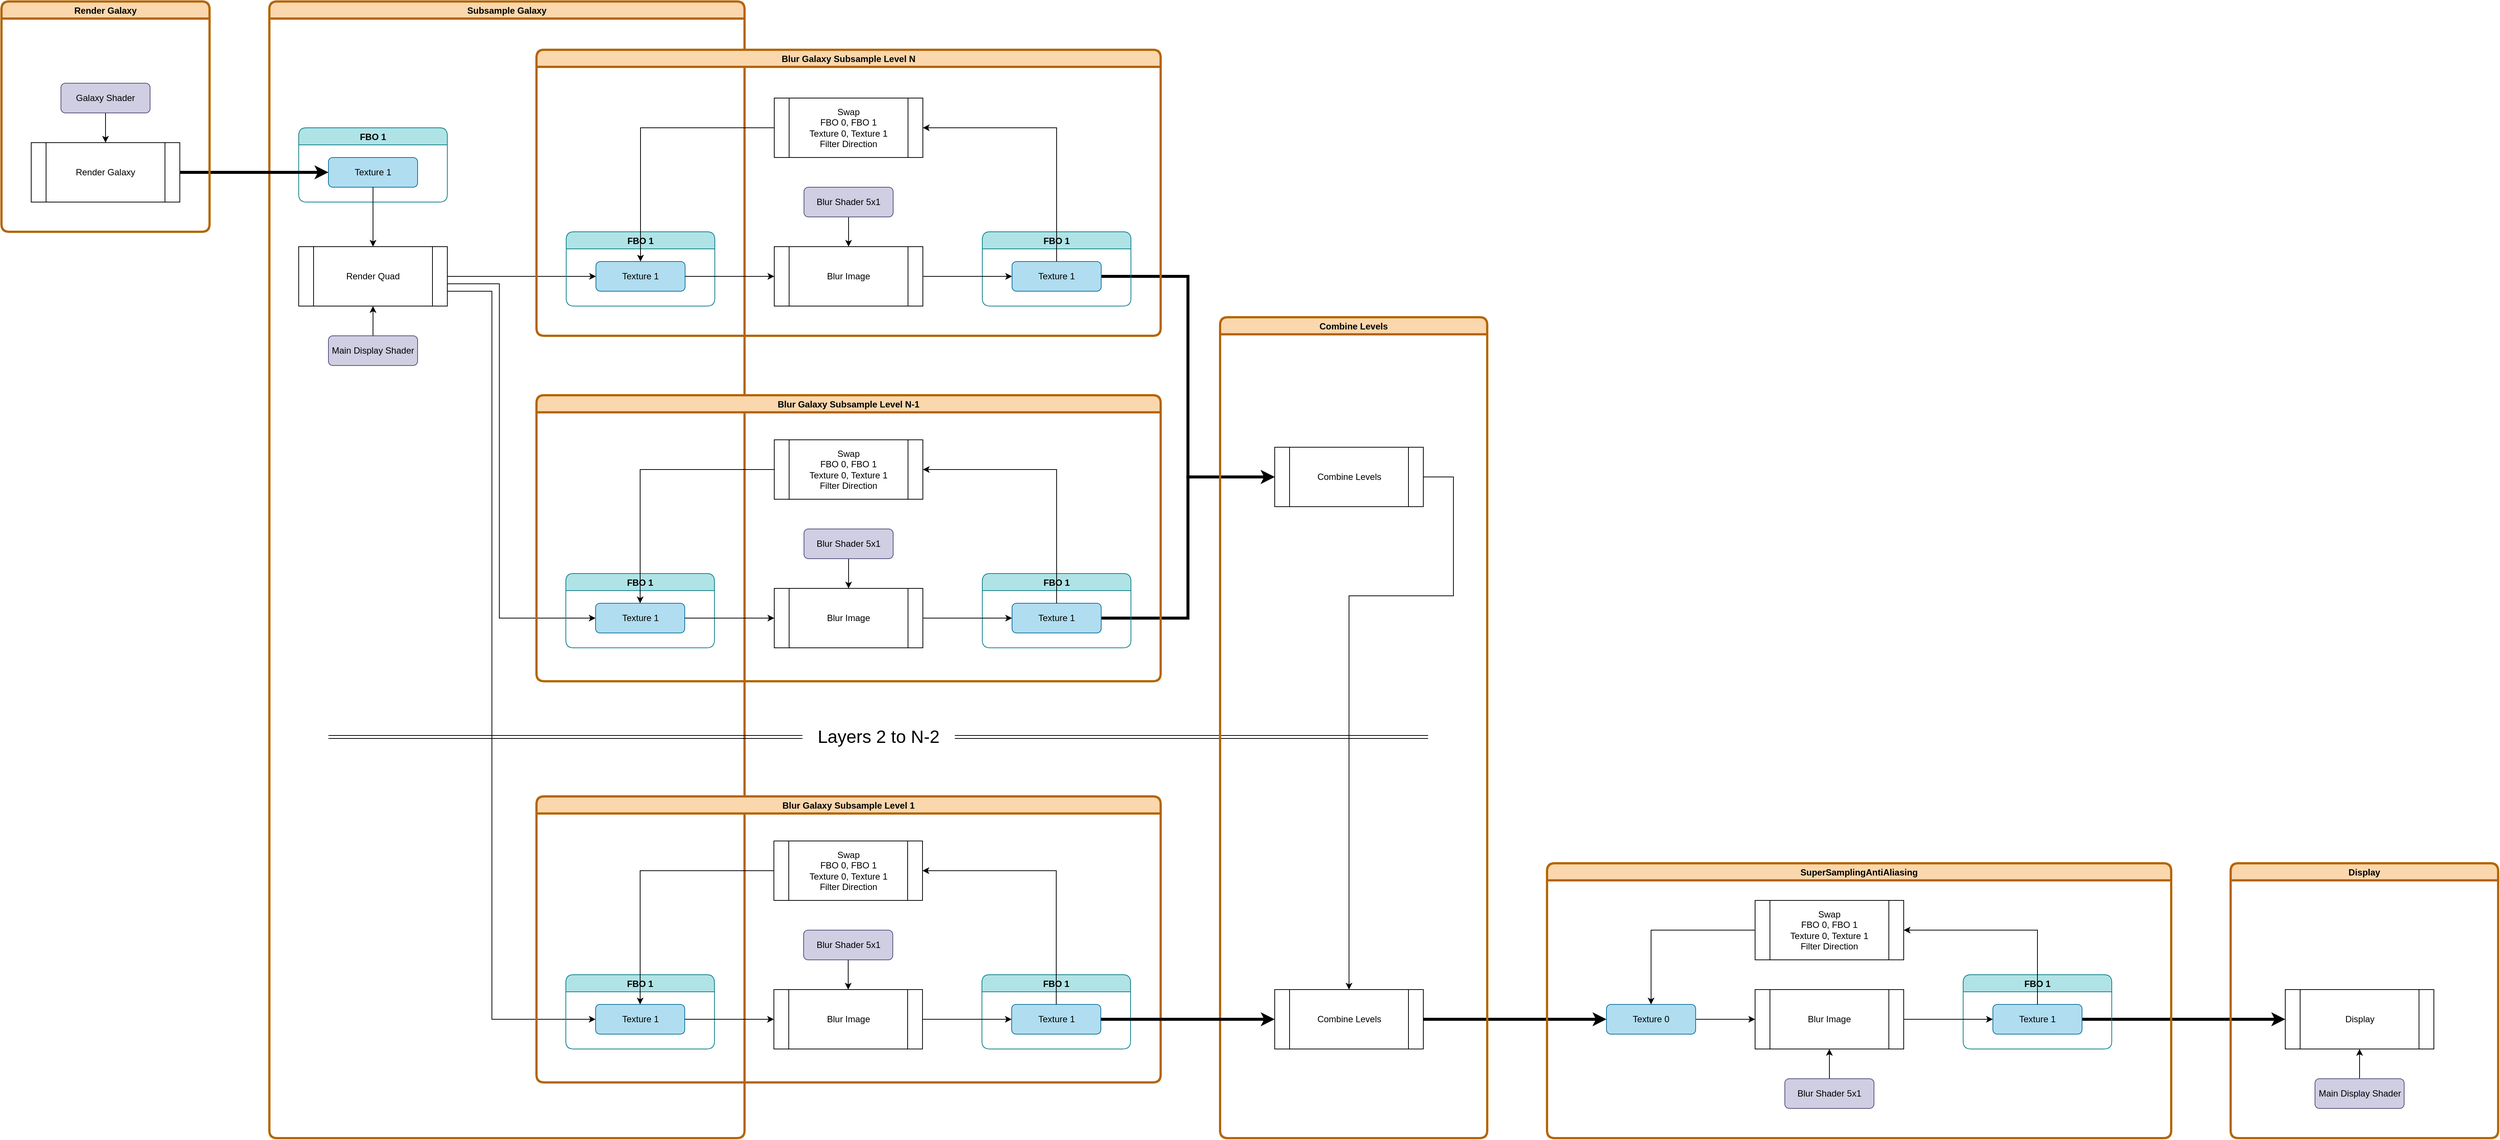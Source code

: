 <mxfile version="15.4.0" type="device"><diagram id="C5RBs43oDa-KdzZeNtuy" name="Page-1"><mxGraphModel dx="6711" dy="3649" grid="1" gridSize="10" guides="1" tooltips="1" connect="1" arrows="1" fold="1" page="1" pageScale="1" pageWidth="827" pageHeight="1169" math="0" shadow="0"><root><mxCell id="WIyWlLk6GJQsqaUBKTNV-0"/><mxCell id="WIyWlLk6GJQsqaUBKTNV-1" parent="WIyWlLk6GJQsqaUBKTNV-0"/><mxCell id="a8YWA-lMx3I1trFOiL9X-109" value="Subsample Galaxy" style="swimlane;rounded=1;shadow=0;fillColor=#fad7ac;strokeColor=#b46504;align=center;strokeWidth=3;" parent="WIyWlLk6GJQsqaUBKTNV-1" vertex="1"><mxGeometry x="320.5" y="-30" width="639.5" height="1530" as="geometry"/></mxCell><mxCell id="Sne0TQ9ptQ9F87MGzMqb-39" value="&lt;font style=&quot;font-size: 24px&quot;&gt;&amp;nbsp; &amp;nbsp;Layers 2 to N-2&amp;nbsp; &amp;nbsp;&lt;/font&gt;" style="shape=link;html=1;rounded=0;edgeStyle=orthogonalEdgeStyle;" edge="1" parent="a8YWA-lMx3I1trFOiL9X-109"><mxGeometry width="100" relative="1" as="geometry"><mxPoint x="79.5" y="990" as="sourcePoint"/><mxPoint x="1559.5" y="990" as="targetPoint"/></mxGeometry></mxCell><mxCell id="a8YWA-lMx3I1trFOiL9X-22" style="edgeStyle=orthogonalEdgeStyle;rounded=0;orthogonalLoop=1;jettySize=auto;html=1;exitX=1;exitY=0.5;exitDx=0;exitDy=0;strokeWidth=4;" parent="WIyWlLk6GJQsqaUBKTNV-1" source="a8YWA-lMx3I1trFOiL9X-7" target="a8YWA-lMx3I1trFOiL9X-21" edge="1"><mxGeometry relative="1" as="geometry"/></mxCell><mxCell id="a8YWA-lMx3I1trFOiL9X-28" value="FBO 1" style="swimlane;fillColor=#b0e3e6;strokeColor=#0e8088;shadow=0;rounded=1;" parent="WIyWlLk6GJQsqaUBKTNV-1" vertex="1"><mxGeometry x="360" y="140" width="200" height="100" as="geometry"><mxRectangle x="250" y="610" width="80" height="23" as="alternateBounds"/></mxGeometry></mxCell><mxCell id="a8YWA-lMx3I1trFOiL9X-29" value="Texture 1" style="rounded=1;whiteSpace=wrap;html=1;fillColor=#b1ddf0;strokeColor=#10739e;shadow=0;" parent="a8YWA-lMx3I1trFOiL9X-28" vertex="1"><mxGeometry x="40" y="40" width="120" height="40" as="geometry"/></mxCell><mxCell id="a8YWA-lMx3I1trFOiL9X-42" style="edgeStyle=orthogonalEdgeStyle;rounded=0;orthogonalLoop=1;jettySize=auto;html=1;exitX=1;exitY=0.5;exitDx=0;exitDy=0;" parent="WIyWlLk6GJQsqaUBKTNV-1" source="a8YWA-lMx3I1trFOiL9X-30" target="a8YWA-lMx3I1trFOiL9X-41" edge="1"><mxGeometry relative="1" as="geometry"/></mxCell><mxCell id="a8YWA-lMx3I1trFOiL9X-66" style="edgeStyle=orthogonalEdgeStyle;rounded=0;orthogonalLoop=1;jettySize=auto;html=1;exitX=1;exitY=0.5;exitDx=0;exitDy=0;entryX=0;entryY=0.5;entryDx=0;entryDy=0;" parent="WIyWlLk6GJQsqaUBKTNV-1" source="a8YWA-lMx3I1trFOiL9X-30" target="a8YWA-lMx3I1trFOiL9X-55" edge="1"><mxGeometry relative="1" as="geometry"><Array as="points"><mxPoint x="560" y="350"/><mxPoint x="630" y="350"/><mxPoint x="630" y="800"/></Array></mxGeometry></mxCell><mxCell id="a8YWA-lMx3I1trFOiL9X-84" style="edgeStyle=orthogonalEdgeStyle;rounded=0;orthogonalLoop=1;jettySize=auto;html=1;exitX=1;exitY=0.5;exitDx=0;exitDy=0;entryX=0;entryY=0.5;entryDx=0;entryDy=0;" parent="WIyWlLk6GJQsqaUBKTNV-1" source="a8YWA-lMx3I1trFOiL9X-30" target="a8YWA-lMx3I1trFOiL9X-72" edge="1"><mxGeometry relative="1" as="geometry"><Array as="points"><mxPoint x="560" y="360"/><mxPoint x="620" y="360"/><mxPoint x="620" y="1340"/></Array></mxGeometry></mxCell><mxCell id="a8YWA-lMx3I1trFOiL9X-30" value="Render Quad" style="shape=process;whiteSpace=wrap;html=1;backgroundOutline=1;" parent="WIyWlLk6GJQsqaUBKTNV-1" vertex="1"><mxGeometry x="360" y="300" width="200" height="80" as="geometry"/></mxCell><mxCell id="a8YWA-lMx3I1trFOiL9X-105" style="edgeStyle=orthogonalEdgeStyle;rounded=0;orthogonalLoop=1;jettySize=auto;html=1;exitX=0.5;exitY=0;exitDx=0;exitDy=0;entryX=0.5;entryY=1;entryDx=0;entryDy=0;" parent="WIyWlLk6GJQsqaUBKTNV-1" source="a8YWA-lMx3I1trFOiL9X-31" target="a8YWA-lMx3I1trFOiL9X-30" edge="1"><mxGeometry relative="1" as="geometry"/></mxCell><mxCell id="a8YWA-lMx3I1trFOiL9X-31" value="Main Display Shader" style="rounded=1;whiteSpace=wrap;html=1;fillColor=#d0cee2;strokeColor=#56517e;" parent="WIyWlLk6GJQsqaUBKTNV-1" vertex="1"><mxGeometry x="400" y="420" width="120" height="40" as="geometry"/></mxCell><mxCell id="a8YWA-lMx3I1trFOiL9X-33" style="edgeStyle=orthogonalEdgeStyle;rounded=0;orthogonalLoop=1;jettySize=auto;html=1;exitX=0.5;exitY=1;exitDx=0;exitDy=0;" parent="WIyWlLk6GJQsqaUBKTNV-1" source="a8YWA-lMx3I1trFOiL9X-29" target="a8YWA-lMx3I1trFOiL9X-30" edge="1"><mxGeometry relative="1" as="geometry"/></mxCell><mxCell id="a8YWA-lMx3I1trFOiL9X-39" style="edgeStyle=orthogonalEdgeStyle;rounded=0;orthogonalLoop=1;jettySize=auto;html=1;exitX=1;exitY=0.5;exitDx=0;exitDy=0;entryX=0;entryY=0.5;entryDx=0;entryDy=0;strokeWidth=4;" parent="WIyWlLk6GJQsqaUBKTNV-1" source="a8YWA-lMx3I1trFOiL9X-36" target="a8YWA-lMx3I1trFOiL9X-29" edge="1"><mxGeometry relative="1" as="geometry"/></mxCell><mxCell id="a8YWA-lMx3I1trFOiL9X-68" style="edgeStyle=orthogonalEdgeStyle;rounded=0;orthogonalLoop=1;jettySize=auto;html=1;exitX=1;exitY=0.5;exitDx=0;exitDy=0;entryX=0;entryY=0.5;entryDx=0;entryDy=0;strokeWidth=4;" parent="WIyWlLk6GJQsqaUBKTNV-1" source="a8YWA-lMx3I1trFOiL9X-62" target="a8YWA-lMx3I1trFOiL9X-67" edge="1"><mxGeometry relative="1" as="geometry"/></mxCell><mxCell id="a8YWA-lMx3I1trFOiL9X-70" style="edgeStyle=orthogonalEdgeStyle;rounded=0;orthogonalLoop=1;jettySize=auto;html=1;exitX=1;exitY=0.5;exitDx=0;exitDy=0;entryX=0;entryY=0.5;entryDx=0;entryDy=0;strokeWidth=4;" parent="WIyWlLk6GJQsqaUBKTNV-1" source="a8YWA-lMx3I1trFOiL9X-48" target="a8YWA-lMx3I1trFOiL9X-67" edge="1"><mxGeometry relative="1" as="geometry"/></mxCell><mxCell id="a8YWA-lMx3I1trFOiL9X-89" style="edgeStyle=orthogonalEdgeStyle;rounded=0;orthogonalLoop=1;jettySize=auto;html=1;exitX=1;exitY=0.5;exitDx=0;exitDy=0;entryX=0;entryY=0.5;entryDx=0;entryDy=0;strokeWidth=4;" parent="WIyWlLk6GJQsqaUBKTNV-1" source="a8YWA-lMx3I1trFOiL9X-85" target="a8YWA-lMx3I1trFOiL9X-15" edge="1"><mxGeometry relative="1" as="geometry"><Array as="points"><mxPoint x="2060" y="1340"/><mxPoint x="2060" y="1340"/></Array></mxGeometry></mxCell><mxCell id="a8YWA-lMx3I1trFOiL9X-103" value="SuperSamplingAntiAliasing" style="swimlane;rounded=1;shadow=0;fillColor=#fad7ac;strokeColor=#b46504;align=center;strokeWidth=3;" parent="WIyWlLk6GJQsqaUBKTNV-1" vertex="1"><mxGeometry x="2040" y="1130" width="840" height="370" as="geometry"/></mxCell><mxCell id="a8YWA-lMx3I1trFOiL9X-6" value="FBO 1" style="swimlane;fillColor=#b0e3e6;strokeColor=#0e8088;shadow=0;rounded=1;" parent="a8YWA-lMx3I1trFOiL9X-103" vertex="1"><mxGeometry x="560" y="150" width="200" height="100" as="geometry"><mxRectangle x="250" y="610" width="80" height="23" as="alternateBounds"/></mxGeometry></mxCell><mxCell id="a8YWA-lMx3I1trFOiL9X-7" value="Texture 1" style="rounded=1;whiteSpace=wrap;html=1;fillColor=#b1ddf0;strokeColor=#10739e;" parent="a8YWA-lMx3I1trFOiL9X-6" vertex="1"><mxGeometry x="40" y="40" width="120" height="40" as="geometry"/></mxCell><mxCell id="a8YWA-lMx3I1trFOiL9X-17" style="edgeStyle=orthogonalEdgeStyle;rounded=0;orthogonalLoop=1;jettySize=auto;html=1;exitX=1;exitY=0.5;exitDx=0;exitDy=0;entryX=0;entryY=0.5;entryDx=0;entryDy=0;" parent="a8YWA-lMx3I1trFOiL9X-103" source="a8YWA-lMx3I1trFOiL9X-14" target="a8YWA-lMx3I1trFOiL9X-7" edge="1"><mxGeometry relative="1" as="geometry"/></mxCell><mxCell id="a8YWA-lMx3I1trFOiL9X-14" value="Blur Image" style="shape=process;whiteSpace=wrap;html=1;backgroundOutline=1;" parent="a8YWA-lMx3I1trFOiL9X-103" vertex="1"><mxGeometry x="280" y="170" width="200" height="80" as="geometry"/></mxCell><mxCell id="a8YWA-lMx3I1trFOiL9X-16" style="edgeStyle=orthogonalEdgeStyle;rounded=0;orthogonalLoop=1;jettySize=auto;html=1;exitX=1;exitY=0.5;exitDx=0;exitDy=0;entryX=0;entryY=0.5;entryDx=0;entryDy=0;" parent="a8YWA-lMx3I1trFOiL9X-103" source="a8YWA-lMx3I1trFOiL9X-15" target="a8YWA-lMx3I1trFOiL9X-14" edge="1"><mxGeometry relative="1" as="geometry"/></mxCell><mxCell id="a8YWA-lMx3I1trFOiL9X-15" value="Texture 0" style="rounded=1;whiteSpace=wrap;html=1;fillColor=#b1ddf0;strokeColor=#10739e;" parent="a8YWA-lMx3I1trFOiL9X-103" vertex="1"><mxGeometry x="80" y="190" width="120" height="40" as="geometry"/></mxCell><mxCell id="a8YWA-lMx3I1trFOiL9X-20" style="edgeStyle=orthogonalEdgeStyle;rounded=0;orthogonalLoop=1;jettySize=auto;html=1;exitX=0;exitY=0.5;exitDx=0;exitDy=0;entryX=0.5;entryY=0;entryDx=0;entryDy=0;" parent="a8YWA-lMx3I1trFOiL9X-103" source="a8YWA-lMx3I1trFOiL9X-18" target="a8YWA-lMx3I1trFOiL9X-15" edge="1"><mxGeometry relative="1" as="geometry"/></mxCell><mxCell id="a8YWA-lMx3I1trFOiL9X-18" value="Swap&lt;br&gt;FBO 0, FBO 1&lt;br&gt;Texture 0, Texture 1&lt;br&gt;Filter Direction" style="shape=process;whiteSpace=wrap;html=1;backgroundOutline=1;" parent="a8YWA-lMx3I1trFOiL9X-103" vertex="1"><mxGeometry x="280" y="50" width="200" height="80" as="geometry"/></mxCell><mxCell id="a8YWA-lMx3I1trFOiL9X-19" style="edgeStyle=orthogonalEdgeStyle;rounded=0;orthogonalLoop=1;jettySize=auto;html=1;exitX=0.5;exitY=0;exitDx=0;exitDy=0;entryX=1;entryY=0.5;entryDx=0;entryDy=0;" parent="a8YWA-lMx3I1trFOiL9X-103" source="a8YWA-lMx3I1trFOiL9X-7" target="a8YWA-lMx3I1trFOiL9X-18" edge="1"><mxGeometry relative="1" as="geometry"/></mxCell><mxCell id="a8YWA-lMx3I1trFOiL9X-25" style="edgeStyle=orthogonalEdgeStyle;rounded=0;orthogonalLoop=1;jettySize=auto;html=1;exitX=0.5;exitY=0;exitDx=0;exitDy=0;entryX=0.5;entryY=1;entryDx=0;entryDy=0;" parent="a8YWA-lMx3I1trFOiL9X-103" source="a8YWA-lMx3I1trFOiL9X-24" target="a8YWA-lMx3I1trFOiL9X-14" edge="1"><mxGeometry relative="1" as="geometry"/></mxCell><mxCell id="a8YWA-lMx3I1trFOiL9X-24" value="Blur Shader 5x1" style="rounded=1;whiteSpace=wrap;html=1;fillColor=#d0cee2;strokeColor=#56517e;" parent="a8YWA-lMx3I1trFOiL9X-103" vertex="1"><mxGeometry x="320" y="290" width="120" height="40" as="geometry"/></mxCell><mxCell id="a8YWA-lMx3I1trFOiL9X-104" value="Display" style="swimlane;rounded=1;shadow=0;fillColor=#fad7ac;strokeColor=#b46504;align=center;strokeWidth=3;" parent="WIyWlLk6GJQsqaUBKTNV-1" vertex="1"><mxGeometry x="2960" y="1130" width="360" height="370" as="geometry"/></mxCell><mxCell id="a8YWA-lMx3I1trFOiL9X-21" value="Display" style="shape=process;whiteSpace=wrap;html=1;backgroundOutline=1;" parent="a8YWA-lMx3I1trFOiL9X-104" vertex="1"><mxGeometry x="73.5" y="170" width="200" height="80" as="geometry"/></mxCell><mxCell id="a8YWA-lMx3I1trFOiL9X-27" style="edgeStyle=orthogonalEdgeStyle;rounded=0;orthogonalLoop=1;jettySize=auto;html=1;exitX=0.5;exitY=0;exitDx=0;exitDy=0;entryX=0.5;entryY=1;entryDx=0;entryDy=0;" parent="a8YWA-lMx3I1trFOiL9X-104" source="a8YWA-lMx3I1trFOiL9X-26" target="a8YWA-lMx3I1trFOiL9X-21" edge="1"><mxGeometry relative="1" as="geometry"/></mxCell><mxCell id="a8YWA-lMx3I1trFOiL9X-26" value="Main Display Shader" style="rounded=1;whiteSpace=wrap;html=1;fillColor=#d0cee2;strokeColor=#56517e;" parent="a8YWA-lMx3I1trFOiL9X-104" vertex="1"><mxGeometry x="113.5" y="290" width="120" height="40" as="geometry"/></mxCell><mxCell id="a8YWA-lMx3I1trFOiL9X-106" value="Blur Galaxy Subsample Level N" style="swimlane;rounded=1;shadow=0;fillColor=#fad7ac;strokeColor=#b46504;align=center;strokeWidth=3;" parent="WIyWlLk6GJQsqaUBKTNV-1" vertex="1"><mxGeometry x="680" y="35" width="840" height="385" as="geometry"/></mxCell><mxCell id="a8YWA-lMx3I1trFOiL9X-40" value="FBO 1" style="swimlane;fillColor=#b0e3e6;strokeColor=#0e8088;shadow=0;rounded=1;" parent="a8YWA-lMx3I1trFOiL9X-106" vertex="1"><mxGeometry x="40" y="245" width="200" height="100" as="geometry"><mxRectangle x="250" y="610" width="80" height="23" as="alternateBounds"/></mxGeometry></mxCell><mxCell id="a8YWA-lMx3I1trFOiL9X-41" value="Texture 1" style="rounded=1;whiteSpace=wrap;html=1;fillColor=#b1ddf0;strokeColor=#10739e;shadow=0;" parent="a8YWA-lMx3I1trFOiL9X-40" vertex="1"><mxGeometry x="40" y="40" width="120" height="40" as="geometry"/></mxCell><mxCell id="a8YWA-lMx3I1trFOiL9X-43" value="Blur Image" style="shape=process;whiteSpace=wrap;html=1;backgroundOutline=1;" parent="a8YWA-lMx3I1trFOiL9X-106" vertex="1"><mxGeometry x="320" y="265" width="200" height="80" as="geometry"/></mxCell><mxCell id="a8YWA-lMx3I1trFOiL9X-44" style="edgeStyle=orthogonalEdgeStyle;rounded=0;orthogonalLoop=1;jettySize=auto;html=1;exitX=1;exitY=0.5;exitDx=0;exitDy=0;" parent="a8YWA-lMx3I1trFOiL9X-106" source="a8YWA-lMx3I1trFOiL9X-41" target="a8YWA-lMx3I1trFOiL9X-43" edge="1"><mxGeometry relative="1" as="geometry"/></mxCell><mxCell id="a8YWA-lMx3I1trFOiL9X-46" style="edgeStyle=orthogonalEdgeStyle;rounded=0;orthogonalLoop=1;jettySize=auto;html=1;exitX=0.5;exitY=1;exitDx=0;exitDy=0;entryX=0.5;entryY=0;entryDx=0;entryDy=0;" parent="a8YWA-lMx3I1trFOiL9X-106" source="a8YWA-lMx3I1trFOiL9X-45" target="a8YWA-lMx3I1trFOiL9X-43" edge="1"><mxGeometry relative="1" as="geometry"/></mxCell><mxCell id="a8YWA-lMx3I1trFOiL9X-45" value="Blur Shader 5x1" style="rounded=1;whiteSpace=wrap;html=1;fillColor=#d0cee2;strokeColor=#56517e;" parent="a8YWA-lMx3I1trFOiL9X-106" vertex="1"><mxGeometry x="360" y="185" width="120" height="40" as="geometry"/></mxCell><mxCell id="a8YWA-lMx3I1trFOiL9X-47" value="FBO 1" style="swimlane;fillColor=#b0e3e6;strokeColor=#0e8088;shadow=0;rounded=1;" parent="a8YWA-lMx3I1trFOiL9X-106" vertex="1"><mxGeometry x="600" y="245" width="200" height="100" as="geometry"><mxRectangle x="250" y="610" width="80" height="23" as="alternateBounds"/></mxGeometry></mxCell><mxCell id="a8YWA-lMx3I1trFOiL9X-48" value="Texture 1" style="rounded=1;whiteSpace=wrap;html=1;fillColor=#b1ddf0;strokeColor=#10739e;shadow=0;" parent="a8YWA-lMx3I1trFOiL9X-47" vertex="1"><mxGeometry x="40" y="40" width="120" height="40" as="geometry"/></mxCell><mxCell id="a8YWA-lMx3I1trFOiL9X-49" style="edgeStyle=orthogonalEdgeStyle;rounded=0;orthogonalLoop=1;jettySize=auto;html=1;exitX=1;exitY=0.5;exitDx=0;exitDy=0;entryX=0;entryY=0.5;entryDx=0;entryDy=0;" parent="a8YWA-lMx3I1trFOiL9X-106" source="a8YWA-lMx3I1trFOiL9X-43" target="a8YWA-lMx3I1trFOiL9X-48" edge="1"><mxGeometry relative="1" as="geometry"/></mxCell><mxCell id="a8YWA-lMx3I1trFOiL9X-52" style="edgeStyle=orthogonalEdgeStyle;rounded=0;orthogonalLoop=1;jettySize=auto;html=1;exitX=0;exitY=0.5;exitDx=0;exitDy=0;entryX=0.5;entryY=0;entryDx=0;entryDy=0;" parent="a8YWA-lMx3I1trFOiL9X-106" source="a8YWA-lMx3I1trFOiL9X-50" target="a8YWA-lMx3I1trFOiL9X-41" edge="1"><mxGeometry relative="1" as="geometry"/></mxCell><mxCell id="a8YWA-lMx3I1trFOiL9X-50" value="Swap&lt;br&gt;FBO 0, FBO 1&lt;br&gt;Texture 0, Texture 1&lt;br&gt;Filter Direction" style="shape=process;whiteSpace=wrap;html=1;backgroundOutline=1;" parent="a8YWA-lMx3I1trFOiL9X-106" vertex="1"><mxGeometry x="320" y="65" width="200" height="80" as="geometry"/></mxCell><mxCell id="a8YWA-lMx3I1trFOiL9X-51" style="edgeStyle=orthogonalEdgeStyle;rounded=0;orthogonalLoop=1;jettySize=auto;html=1;exitX=0.5;exitY=0;exitDx=0;exitDy=0;entryX=1;entryY=0.5;entryDx=0;entryDy=0;" parent="a8YWA-lMx3I1trFOiL9X-106" source="a8YWA-lMx3I1trFOiL9X-48" target="a8YWA-lMx3I1trFOiL9X-50" edge="1"><mxGeometry relative="1" as="geometry"/></mxCell><mxCell id="a8YWA-lMx3I1trFOiL9X-108" value="Combine Levels" style="swimlane;rounded=1;shadow=0;fillColor=#fad7ac;strokeColor=#b46504;align=center;strokeWidth=3;" parent="WIyWlLk6GJQsqaUBKTNV-1" vertex="1"><mxGeometry x="1600" y="395" width="359.5" height="1105" as="geometry"/></mxCell><mxCell id="a8YWA-lMx3I1trFOiL9X-67" value="Combine Levels" style="shape=process;whiteSpace=wrap;html=1;backgroundOutline=1;" parent="a8YWA-lMx3I1trFOiL9X-108" vertex="1"><mxGeometry x="73.5" y="175" width="200" height="80" as="geometry"/></mxCell><mxCell id="a8YWA-lMx3I1trFOiL9X-113" value="Render Galaxy" style="swimlane;rounded=1;shadow=0;fillColor=#fad7ac;strokeColor=#b46504;align=center;strokeWidth=3;" parent="WIyWlLk6GJQsqaUBKTNV-1" vertex="1"><mxGeometry x="-40" y="-30" width="280" height="310" as="geometry"/></mxCell><mxCell id="a8YWA-lMx3I1trFOiL9X-36" value="Render Galaxy" style="shape=process;whiteSpace=wrap;html=1;backgroundOutline=1;" parent="a8YWA-lMx3I1trFOiL9X-113" vertex="1"><mxGeometry x="40" y="190" width="200" height="80" as="geometry"/></mxCell><mxCell id="a8YWA-lMx3I1trFOiL9X-38" style="edgeStyle=orthogonalEdgeStyle;rounded=0;orthogonalLoop=1;jettySize=auto;html=1;exitX=0.5;exitY=1;exitDx=0;exitDy=0;entryX=0.5;entryY=0;entryDx=0;entryDy=0;" parent="a8YWA-lMx3I1trFOiL9X-113" source="a8YWA-lMx3I1trFOiL9X-37" target="a8YWA-lMx3I1trFOiL9X-36" edge="1"><mxGeometry relative="1" as="geometry"/></mxCell><mxCell id="a8YWA-lMx3I1trFOiL9X-37" value="Galaxy Shader" style="rounded=1;whiteSpace=wrap;html=1;fillColor=#d0cee2;strokeColor=#56517e;" parent="a8YWA-lMx3I1trFOiL9X-113" vertex="1"><mxGeometry x="80" y="110" width="120" height="40" as="geometry"/></mxCell><mxCell id="Sne0TQ9ptQ9F87MGzMqb-13" value="Blur Galaxy Subsample Level N-1" style="swimlane;rounded=1;shadow=0;fillColor=#fad7ac;strokeColor=#b46504;align=center;strokeWidth=3;" vertex="1" parent="WIyWlLk6GJQsqaUBKTNV-1"><mxGeometry x="680" y="500" width="840" height="385" as="geometry"/></mxCell><mxCell id="a8YWA-lMx3I1trFOiL9X-54" value="FBO 1" style="swimlane;fillColor=#b0e3e6;strokeColor=#0e8088;shadow=0;rounded=1;" parent="Sne0TQ9ptQ9F87MGzMqb-13" vertex="1"><mxGeometry x="39.5" y="240" width="200" height="100" as="geometry"><mxRectangle x="250" y="610" width="80" height="23" as="alternateBounds"/></mxGeometry></mxCell><mxCell id="a8YWA-lMx3I1trFOiL9X-55" value="Texture 1" style="rounded=1;whiteSpace=wrap;html=1;fillColor=#b1ddf0;strokeColor=#10739e;shadow=0;" parent="a8YWA-lMx3I1trFOiL9X-54" vertex="1"><mxGeometry x="40" y="40" width="120" height="40" as="geometry"/></mxCell><mxCell id="a8YWA-lMx3I1trFOiL9X-57" value="Blur Image" style="shape=process;whiteSpace=wrap;html=1;backgroundOutline=1;" parent="Sne0TQ9ptQ9F87MGzMqb-13" vertex="1"><mxGeometry x="320" y="260" width="200" height="80" as="geometry"/></mxCell><mxCell id="a8YWA-lMx3I1trFOiL9X-58" style="edgeStyle=orthogonalEdgeStyle;rounded=0;orthogonalLoop=1;jettySize=auto;html=1;exitX=1;exitY=0.5;exitDx=0;exitDy=0;" parent="Sne0TQ9ptQ9F87MGzMqb-13" source="a8YWA-lMx3I1trFOiL9X-55" target="a8YWA-lMx3I1trFOiL9X-57" edge="1"><mxGeometry relative="1" as="geometry"/></mxCell><mxCell id="a8YWA-lMx3I1trFOiL9X-59" style="edgeStyle=orthogonalEdgeStyle;rounded=0;orthogonalLoop=1;jettySize=auto;html=1;exitX=0.5;exitY=1;exitDx=0;exitDy=0;entryX=0.5;entryY=0;entryDx=0;entryDy=0;" parent="Sne0TQ9ptQ9F87MGzMqb-13" source="a8YWA-lMx3I1trFOiL9X-60" target="a8YWA-lMx3I1trFOiL9X-57" edge="1"><mxGeometry relative="1" as="geometry"/></mxCell><mxCell id="a8YWA-lMx3I1trFOiL9X-60" value="Blur Shader 5x1" style="rounded=1;whiteSpace=wrap;html=1;fillColor=#d0cee2;strokeColor=#56517e;" parent="Sne0TQ9ptQ9F87MGzMqb-13" vertex="1"><mxGeometry x="360" y="180" width="120" height="40" as="geometry"/></mxCell><mxCell id="a8YWA-lMx3I1trFOiL9X-61" value="FBO 1" style="swimlane;fillColor=#b0e3e6;strokeColor=#0e8088;shadow=0;rounded=1;" parent="Sne0TQ9ptQ9F87MGzMqb-13" vertex="1"><mxGeometry x="600" y="240" width="200" height="100" as="geometry"><mxRectangle x="250" y="610" width="80" height="23" as="alternateBounds"/></mxGeometry></mxCell><mxCell id="a8YWA-lMx3I1trFOiL9X-62" value="Texture 1" style="rounded=1;whiteSpace=wrap;html=1;fillColor=#b1ddf0;strokeColor=#10739e;shadow=0;" parent="a8YWA-lMx3I1trFOiL9X-61" vertex="1"><mxGeometry x="40" y="40" width="120" height="40" as="geometry"/></mxCell><mxCell id="a8YWA-lMx3I1trFOiL9X-56" style="edgeStyle=orthogonalEdgeStyle;rounded=0;orthogonalLoop=1;jettySize=auto;html=1;exitX=1;exitY=0.5;exitDx=0;exitDy=0;entryX=0;entryY=0.5;entryDx=0;entryDy=0;" parent="Sne0TQ9ptQ9F87MGzMqb-13" source="a8YWA-lMx3I1trFOiL9X-57" target="a8YWA-lMx3I1trFOiL9X-62" edge="1"><mxGeometry relative="1" as="geometry"/></mxCell><mxCell id="a8YWA-lMx3I1trFOiL9X-63" style="edgeStyle=orthogonalEdgeStyle;rounded=0;orthogonalLoop=1;jettySize=auto;html=1;exitX=0;exitY=0.5;exitDx=0;exitDy=0;entryX=0.5;entryY=0;entryDx=0;entryDy=0;" parent="Sne0TQ9ptQ9F87MGzMqb-13" source="a8YWA-lMx3I1trFOiL9X-64" target="a8YWA-lMx3I1trFOiL9X-55" edge="1"><mxGeometry relative="1" as="geometry"/></mxCell><mxCell id="a8YWA-lMx3I1trFOiL9X-64" value="Swap&lt;br&gt;FBO 0, FBO 1&lt;br&gt;Texture 0, Texture 1&lt;br&gt;Filter Direction" style="shape=process;whiteSpace=wrap;html=1;backgroundOutline=1;" parent="Sne0TQ9ptQ9F87MGzMqb-13" vertex="1"><mxGeometry x="320" y="60" width="200" height="80" as="geometry"/></mxCell><mxCell id="a8YWA-lMx3I1trFOiL9X-65" style="edgeStyle=orthogonalEdgeStyle;rounded=0;orthogonalLoop=1;jettySize=auto;html=1;exitX=0.5;exitY=0;exitDx=0;exitDy=0;entryX=1;entryY=0.5;entryDx=0;entryDy=0;" parent="Sne0TQ9ptQ9F87MGzMqb-13" source="a8YWA-lMx3I1trFOiL9X-62" target="a8YWA-lMx3I1trFOiL9X-64" edge="1"><mxGeometry relative="1" as="geometry"/></mxCell><mxCell id="Sne0TQ9ptQ9F87MGzMqb-26" value="Blur Galaxy Subsample Level 1" style="swimlane;rounded=1;shadow=0;fillColor=#fad7ac;strokeColor=#b46504;align=center;strokeWidth=3;" vertex="1" parent="WIyWlLk6GJQsqaUBKTNV-1"><mxGeometry x="680" y="1040" width="840" height="385" as="geometry"/></mxCell><mxCell id="a8YWA-lMx3I1trFOiL9X-71" value="FBO 1" style="swimlane;fillColor=#b0e3e6;strokeColor=#0e8088;shadow=0;rounded=1;" parent="Sne0TQ9ptQ9F87MGzMqb-26" vertex="1"><mxGeometry x="39.5" y="240" width="200" height="100" as="geometry"><mxRectangle x="250" y="610" width="80" height="23" as="alternateBounds"/></mxGeometry></mxCell><mxCell id="a8YWA-lMx3I1trFOiL9X-72" value="Texture 1" style="rounded=1;whiteSpace=wrap;html=1;fillColor=#b1ddf0;strokeColor=#10739e;shadow=0;" parent="a8YWA-lMx3I1trFOiL9X-71" vertex="1"><mxGeometry x="40" y="40" width="120" height="40" as="geometry"/></mxCell><mxCell id="a8YWA-lMx3I1trFOiL9X-74" value="Blur Image" style="shape=process;whiteSpace=wrap;html=1;backgroundOutline=1;" parent="Sne0TQ9ptQ9F87MGzMqb-26" vertex="1"><mxGeometry x="319.5" y="260" width="200" height="80" as="geometry"/></mxCell><mxCell id="a8YWA-lMx3I1trFOiL9X-75" style="edgeStyle=orthogonalEdgeStyle;rounded=0;orthogonalLoop=1;jettySize=auto;html=1;exitX=1;exitY=0.5;exitDx=0;exitDy=0;" parent="Sne0TQ9ptQ9F87MGzMqb-26" source="a8YWA-lMx3I1trFOiL9X-72" target="a8YWA-lMx3I1trFOiL9X-74" edge="1"><mxGeometry relative="1" as="geometry"/></mxCell><mxCell id="a8YWA-lMx3I1trFOiL9X-76" style="edgeStyle=orthogonalEdgeStyle;rounded=0;orthogonalLoop=1;jettySize=auto;html=1;exitX=0.5;exitY=1;exitDx=0;exitDy=0;entryX=0.5;entryY=0;entryDx=0;entryDy=0;" parent="Sne0TQ9ptQ9F87MGzMqb-26" source="a8YWA-lMx3I1trFOiL9X-77" target="a8YWA-lMx3I1trFOiL9X-74" edge="1"><mxGeometry relative="1" as="geometry"/></mxCell><mxCell id="a8YWA-lMx3I1trFOiL9X-77" value="Blur Shader 5x1" style="rounded=1;whiteSpace=wrap;html=1;fillColor=#d0cee2;strokeColor=#56517e;" parent="Sne0TQ9ptQ9F87MGzMqb-26" vertex="1"><mxGeometry x="359.5" y="180" width="120" height="40" as="geometry"/></mxCell><mxCell id="a8YWA-lMx3I1trFOiL9X-78" value="FBO 1" style="swimlane;fillColor=#b0e3e6;strokeColor=#0e8088;shadow=0;rounded=1;" parent="Sne0TQ9ptQ9F87MGzMqb-26" vertex="1"><mxGeometry x="599.5" y="240" width="200" height="100" as="geometry"><mxRectangle x="250" y="610" width="80" height="23" as="alternateBounds"/></mxGeometry></mxCell><mxCell id="a8YWA-lMx3I1trFOiL9X-79" value="Texture 1" style="rounded=1;whiteSpace=wrap;html=1;fillColor=#b1ddf0;strokeColor=#10739e;shadow=0;" parent="a8YWA-lMx3I1trFOiL9X-78" vertex="1"><mxGeometry x="40" y="40" width="120" height="40" as="geometry"/></mxCell><mxCell id="a8YWA-lMx3I1trFOiL9X-73" style="edgeStyle=orthogonalEdgeStyle;rounded=0;orthogonalLoop=1;jettySize=auto;html=1;exitX=1;exitY=0.5;exitDx=0;exitDy=0;entryX=0;entryY=0.5;entryDx=0;entryDy=0;" parent="Sne0TQ9ptQ9F87MGzMqb-26" source="a8YWA-lMx3I1trFOiL9X-74" target="a8YWA-lMx3I1trFOiL9X-79" edge="1"><mxGeometry relative="1" as="geometry"/></mxCell><mxCell id="a8YWA-lMx3I1trFOiL9X-80" style="edgeStyle=orthogonalEdgeStyle;rounded=0;orthogonalLoop=1;jettySize=auto;html=1;exitX=0;exitY=0.5;exitDx=0;exitDy=0;entryX=0.5;entryY=0;entryDx=0;entryDy=0;" parent="Sne0TQ9ptQ9F87MGzMqb-26" source="a8YWA-lMx3I1trFOiL9X-81" target="a8YWA-lMx3I1trFOiL9X-72" edge="1"><mxGeometry relative="1" as="geometry"/></mxCell><mxCell id="a8YWA-lMx3I1trFOiL9X-81" value="Swap&lt;br&gt;FBO 0, FBO 1&lt;br&gt;Texture 0, Texture 1&lt;br&gt;Filter Direction" style="shape=process;whiteSpace=wrap;html=1;backgroundOutline=1;" parent="Sne0TQ9ptQ9F87MGzMqb-26" vertex="1"><mxGeometry x="319.5" y="60" width="200" height="80" as="geometry"/></mxCell><mxCell id="a8YWA-lMx3I1trFOiL9X-82" style="edgeStyle=orthogonalEdgeStyle;rounded=0;orthogonalLoop=1;jettySize=auto;html=1;exitX=0.5;exitY=0;exitDx=0;exitDy=0;entryX=1;entryY=0.5;entryDx=0;entryDy=0;" parent="Sne0TQ9ptQ9F87MGzMqb-26" source="a8YWA-lMx3I1trFOiL9X-79" target="a8YWA-lMx3I1trFOiL9X-81" edge="1"><mxGeometry relative="1" as="geometry"/></mxCell><mxCell id="a8YWA-lMx3I1trFOiL9X-86" style="edgeStyle=orthogonalEdgeStyle;rounded=0;orthogonalLoop=1;jettySize=auto;html=1;exitX=1;exitY=0.5;exitDx=0;exitDy=0;entryX=0;entryY=0.5;entryDx=0;entryDy=0;strokeWidth=4;" parent="WIyWlLk6GJQsqaUBKTNV-1" source="a8YWA-lMx3I1trFOiL9X-79" target="a8YWA-lMx3I1trFOiL9X-85" edge="1"><mxGeometry relative="1" as="geometry"/></mxCell><mxCell id="a8YWA-lMx3I1trFOiL9X-85" value="Combine Levels" style="shape=process;whiteSpace=wrap;html=1;backgroundOutline=1;" parent="WIyWlLk6GJQsqaUBKTNV-1" vertex="1"><mxGeometry x="1673.5" y="1300" width="200" height="80" as="geometry"/></mxCell><mxCell id="a8YWA-lMx3I1trFOiL9X-88" style="edgeStyle=orthogonalEdgeStyle;rounded=0;orthogonalLoop=1;jettySize=auto;html=1;exitX=1;exitY=0.5;exitDx=0;exitDy=0;entryX=0.5;entryY=0;entryDx=0;entryDy=0;" parent="WIyWlLk6GJQsqaUBKTNV-1" source="a8YWA-lMx3I1trFOiL9X-67" target="a8YWA-lMx3I1trFOiL9X-85" edge="1"><mxGeometry relative="1" as="geometry"><Array as="points"><mxPoint x="1914" y="610"/><mxPoint x="1914" y="770"/><mxPoint x="1774" y="770"/></Array></mxGeometry></mxCell></root></mxGraphModel></diagram></mxfile>
